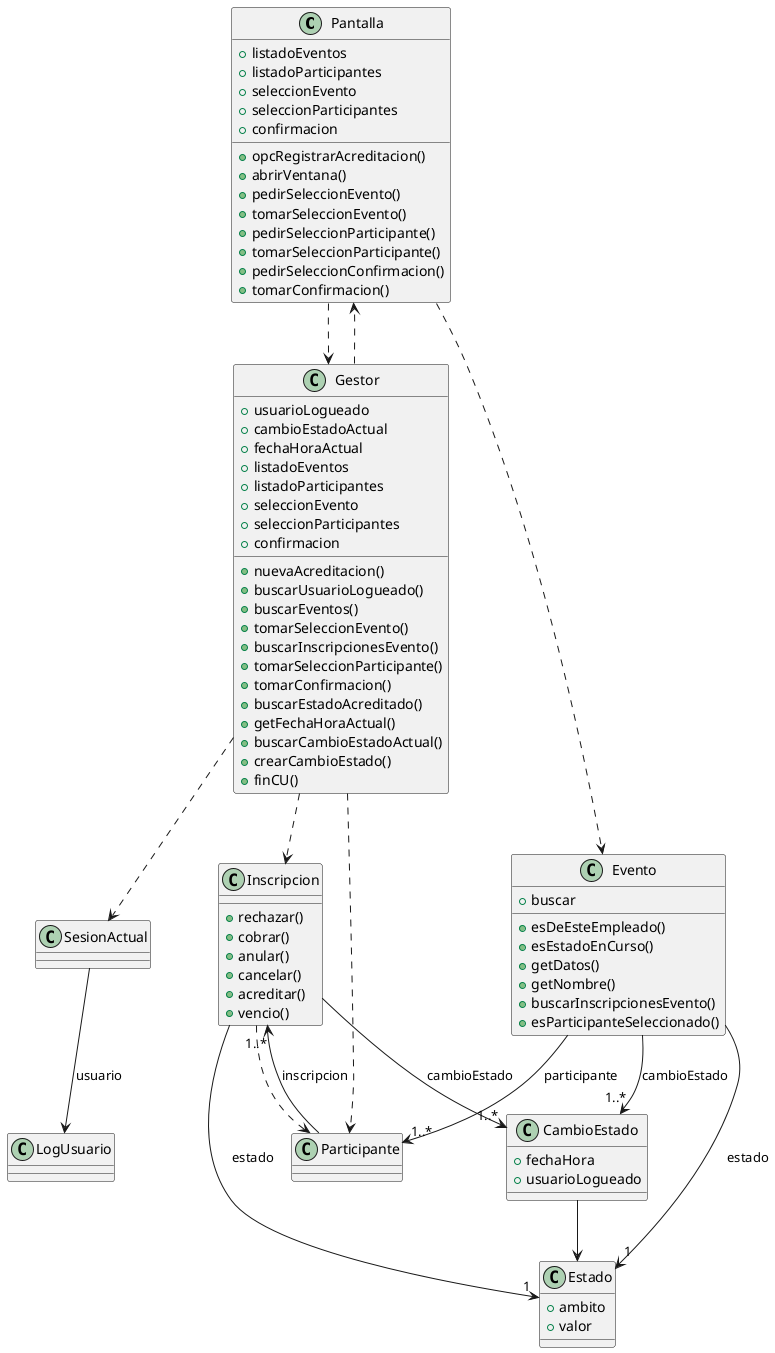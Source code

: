 @startuml diagrama clases

class Pantalla {
    +listadoEventos
    +listadoParticipantes
    +seleccionEvento
    +seleccionParticipantes
    +confirmacion
    +opcRegistrarAcreditacion()
    +abrirVentana()
    +pedirSeleccionEvento()
    +tomarSeleccionEvento()
    +pedirSeleccionParticipante()
    +tomarSeleccionParticipante()
    +pedirSeleccionConfirmacion()
    +tomarConfirmacion()
}

class Gestor{
    +usuarioLogueado
    +cambioEstadoActual
    +fechaHoraActual
    +listadoEventos
    +listadoParticipantes
    +seleccionEvento
    +seleccionParticipantes
    +confirmacion
    +nuevaAcreditacion()
    +buscarUsuarioLogueado()
    +buscarEventos()
    +tomarSeleccionEvento()
    +buscarInscripcionesEvento()
    +tomarSeleccionParticipante()
    +tomarConfirmacion()
    +buscarEstadoAcreditado()
    +getFechaHoraActual()
    +buscarCambioEstadoActual()
    +crearCambioEstado()
    +finCU()
}
Pantalla ..> Gestor 
Gestor ..> Pantalla
class SesionActual{

}

class LogUsuario{

}

class Evento{
    +esDeEsteEmpleado()
    +esEstadoEnCurso()
    +getDatos()
    +getNombre()
    +buscarInscripcionesEvento()
    +esParticipanteSeleccionado()
    +buscar
}
Evento --> "1" Estado : estado
Evento --> "1..*" CambioEstado : cambioEstado
class Estado{
    +ambito
    +valor
}
class Participante{

}
class Inscripcion{
    +rechazar()
    +cobrar()
    +anular()
    +cancelar()
    +acreditar()
    +vencio()
}
class CambioEstado{
    +fechaHora
    +usuarioLogueado

}

CambioEstado -->Estado
Pantalla ..> Evento 
Evento --> "1..*" Participante : participante
Participante --> "1..*" Inscripcion : inscripcion
Inscripcion --> "1..*" CambioEstado : cambioEstado
Inscripcion --> "1" Estado : estado
SesionActual --> LogUsuario : usuario
Gestor ..> SesionActual
Gestor ..> Inscripcion
Inscripcion ..>Participante
Gestor ..>Participante
@enduml
